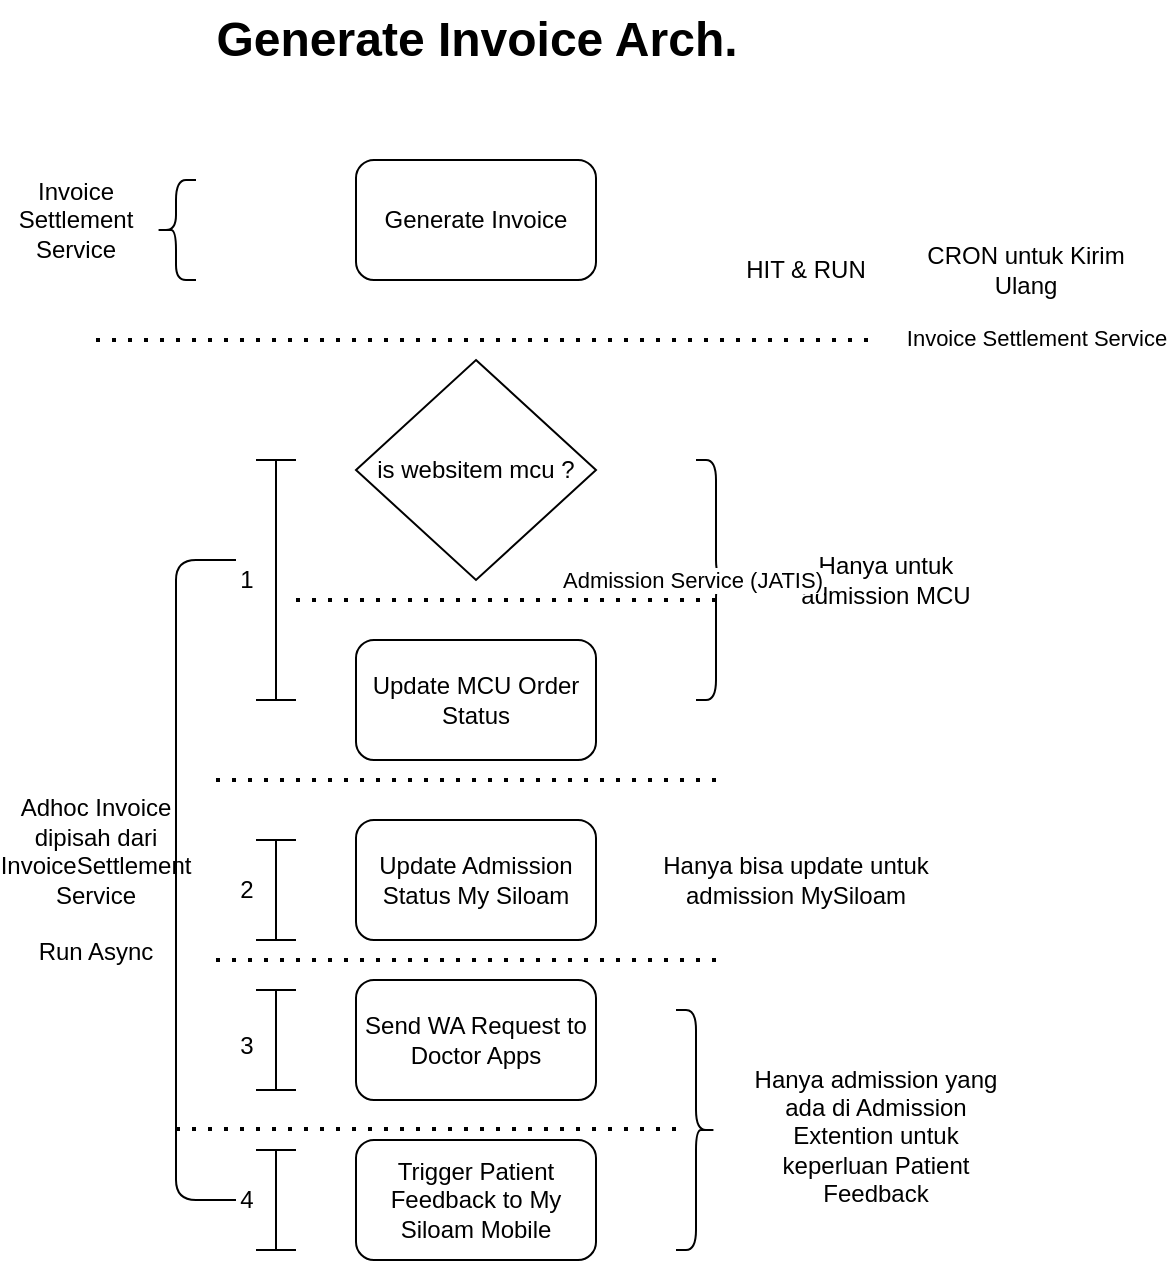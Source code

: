<mxfile version="21.3.2" type="github">
  <diagram name="Page-1" id="-bQITNwEt8oXKImr4OU_">
    <mxGraphModel dx="1120" dy="484" grid="1" gridSize="10" guides="1" tooltips="1" connect="1" arrows="1" fold="1" page="1" pageScale="1" pageWidth="850" pageHeight="1100" math="0" shadow="0">
      <root>
        <mxCell id="0" />
        <mxCell id="1" parent="0" />
        <mxCell id="LWrL7f0JecC553b1cTTo-1" value="Generate Invoice" style="rounded=1;whiteSpace=wrap;html=1;" vertex="1" parent="1">
          <mxGeometry x="180" y="100" width="120" height="60" as="geometry" />
        </mxCell>
        <mxCell id="LWrL7f0JecC553b1cTTo-2" value="Update MCU Order Status" style="rounded=1;whiteSpace=wrap;html=1;" vertex="1" parent="1">
          <mxGeometry x="180" y="340" width="120" height="60" as="geometry" />
        </mxCell>
        <mxCell id="LWrL7f0JecC553b1cTTo-3" value="is websitem mcu ?" style="rhombus;whiteSpace=wrap;html=1;" vertex="1" parent="1">
          <mxGeometry x="180" y="200" width="120" height="110" as="geometry" />
        </mxCell>
        <mxCell id="LWrL7f0JecC553b1cTTo-4" value="Update Admission Status My Siloam" style="rounded=1;whiteSpace=wrap;html=1;" vertex="1" parent="1">
          <mxGeometry x="180" y="430" width="120" height="60" as="geometry" />
        </mxCell>
        <mxCell id="LWrL7f0JecC553b1cTTo-5" value="Send WA Request to Doctor Apps" style="rounded=1;whiteSpace=wrap;html=1;" vertex="1" parent="1">
          <mxGeometry x="180" y="510" width="120" height="60" as="geometry" />
        </mxCell>
        <mxCell id="LWrL7f0JecC553b1cTTo-6" value="Trigger Patient Feedback to My Siloam Mobile" style="rounded=1;whiteSpace=wrap;html=1;" vertex="1" parent="1">
          <mxGeometry x="180" y="590" width="120" height="60" as="geometry" />
        </mxCell>
        <mxCell id="LWrL7f0JecC553b1cTTo-7" value="" style="shape=crossbar;whiteSpace=wrap;html=1;rounded=1;direction=south;" vertex="1" parent="1">
          <mxGeometry x="130" y="250" width="20" height="120" as="geometry" />
        </mxCell>
        <mxCell id="LWrL7f0JecC553b1cTTo-8" value="" style="shape=crossbar;whiteSpace=wrap;html=1;rounded=1;direction=south;" vertex="1" parent="1">
          <mxGeometry x="130" y="440" width="20" height="50" as="geometry" />
        </mxCell>
        <mxCell id="LWrL7f0JecC553b1cTTo-9" value="" style="shape=crossbar;whiteSpace=wrap;html=1;rounded=1;direction=south;" vertex="1" parent="1">
          <mxGeometry x="130" y="515" width="20" height="50" as="geometry" />
        </mxCell>
        <mxCell id="LWrL7f0JecC553b1cTTo-10" value="" style="shape=crossbar;whiteSpace=wrap;html=1;rounded=1;direction=south;" vertex="1" parent="1">
          <mxGeometry x="130" y="595" width="20" height="50" as="geometry" />
        </mxCell>
        <mxCell id="LWrL7f0JecC553b1cTTo-12" value="1" style="text;html=1;align=center;verticalAlign=middle;resizable=0;points=[];autosize=1;strokeColor=none;fillColor=none;" vertex="1" parent="1">
          <mxGeometry x="110" y="295" width="30" height="30" as="geometry" />
        </mxCell>
        <mxCell id="LWrL7f0JecC553b1cTTo-13" value="2&lt;br&gt;" style="text;html=1;align=center;verticalAlign=middle;resizable=0;points=[];autosize=1;strokeColor=none;fillColor=none;" vertex="1" parent="1">
          <mxGeometry x="110" y="450" width="30" height="30" as="geometry" />
        </mxCell>
        <mxCell id="LWrL7f0JecC553b1cTTo-14" value="3" style="text;html=1;align=center;verticalAlign=middle;resizable=0;points=[];autosize=1;strokeColor=none;fillColor=none;" vertex="1" parent="1">
          <mxGeometry x="110" y="528" width="30" height="30" as="geometry" />
        </mxCell>
        <mxCell id="LWrL7f0JecC553b1cTTo-15" value="4" style="text;html=1;align=center;verticalAlign=middle;resizable=0;points=[];autosize=1;strokeColor=none;fillColor=none;" vertex="1" parent="1">
          <mxGeometry x="110" y="605" width="30" height="30" as="geometry" />
        </mxCell>
        <mxCell id="LWrL7f0JecC553b1cTTo-16" value="" style="shape=curlyBracket;whiteSpace=wrap;html=1;rounded=1;labelPosition=left;verticalLabelPosition=middle;align=right;verticalAlign=middle;size=0;" vertex="1" parent="1">
          <mxGeometry x="90" y="300" width="30" height="320" as="geometry" />
        </mxCell>
        <mxCell id="LWrL7f0JecC553b1cTTo-19" value="Generate Invoice Arch." style="text;strokeColor=none;fillColor=none;html=1;fontSize=24;fontStyle=1;verticalAlign=middle;align=center;" vertex="1" parent="1">
          <mxGeometry x="190" y="20" width="100" height="40" as="geometry" />
        </mxCell>
        <mxCell id="LWrL7f0JecC553b1cTTo-20" value="Adhoc Invoice&lt;br&gt;dipisah dari InvoiceSettlement Service&lt;br&gt;&lt;br&gt;Run Async" style="text;html=1;strokeColor=none;fillColor=none;align=center;verticalAlign=middle;whiteSpace=wrap;rounded=0;" vertex="1" parent="1">
          <mxGeometry x="20" y="445" width="60" height="30" as="geometry" />
        </mxCell>
        <mxCell id="LWrL7f0JecC553b1cTTo-21" value="" style="shape=curlyBracket;whiteSpace=wrap;html=1;rounded=1;labelPosition=left;verticalLabelPosition=middle;align=right;verticalAlign=middle;" vertex="1" parent="1">
          <mxGeometry x="80" y="110" width="20" height="50" as="geometry" />
        </mxCell>
        <mxCell id="LWrL7f0JecC553b1cTTo-22" value="Invoice Settlement Service" style="text;html=1;strokeColor=none;fillColor=none;align=center;verticalAlign=middle;whiteSpace=wrap;rounded=0;" vertex="1" parent="1">
          <mxGeometry x="10" y="115" width="60" height="30" as="geometry" />
        </mxCell>
        <mxCell id="LWrL7f0JecC553b1cTTo-23" value="Hanya bisa update untuk admission MySiloam" style="text;html=1;strokeColor=none;fillColor=none;align=center;verticalAlign=middle;whiteSpace=wrap;rounded=0;" vertex="1" parent="1">
          <mxGeometry x="310" y="435" width="180" height="50" as="geometry" />
        </mxCell>
        <mxCell id="LWrL7f0JecC553b1cTTo-25" value="Hanya admission yang ada di Admission Extention untuk keperluan Patient Feedback&lt;br&gt;" style="text;html=1;strokeColor=none;fillColor=none;align=center;verticalAlign=middle;whiteSpace=wrap;rounded=0;" vertex="1" parent="1">
          <mxGeometry x="370" y="565" width="140" height="45" as="geometry" />
        </mxCell>
        <mxCell id="LWrL7f0JecC553b1cTTo-26" value="" style="shape=curlyBracket;whiteSpace=wrap;html=1;rounded=1;flipH=1;labelPosition=right;verticalLabelPosition=middle;align=left;verticalAlign=middle;" vertex="1" parent="1">
          <mxGeometry x="340" y="525" width="20" height="120" as="geometry" />
        </mxCell>
        <mxCell id="LWrL7f0JecC553b1cTTo-27" value="" style="shape=curlyBracket;whiteSpace=wrap;html=1;rounded=1;flipH=1;labelPosition=right;verticalLabelPosition=middle;align=left;verticalAlign=middle;" vertex="1" parent="1">
          <mxGeometry x="350" y="250" width="20" height="120" as="geometry" />
        </mxCell>
        <mxCell id="LWrL7f0JecC553b1cTTo-28" value="Hanya untuk admission MCU&lt;br&gt;" style="text;html=1;strokeColor=none;fillColor=none;align=center;verticalAlign=middle;whiteSpace=wrap;rounded=0;" vertex="1" parent="1">
          <mxGeometry x="390" y="295" width="110" height="30" as="geometry" />
        </mxCell>
        <mxCell id="LWrL7f0JecC553b1cTTo-31" value="" style="endArrow=none;dashed=1;html=1;dashPattern=1 3;strokeWidth=2;rounded=0;" edge="1" parent="1">
          <mxGeometry width="50" height="50" relative="1" as="geometry">
            <mxPoint x="50" y="190" as="sourcePoint" />
            <mxPoint x="440" y="190" as="targetPoint" />
          </mxGeometry>
        </mxCell>
        <mxCell id="LWrL7f0JecC553b1cTTo-37" value="Invoice Settlement Service&lt;br&gt;" style="edgeLabel;html=1;align=center;verticalAlign=middle;resizable=0;points=[];" vertex="1" connectable="0" parent="LWrL7f0JecC553b1cTTo-31">
          <mxGeometry x="0.323" y="1" relative="1" as="geometry">
            <mxPoint x="212" as="offset" />
          </mxGeometry>
        </mxCell>
        <mxCell id="LWrL7f0JecC553b1cTTo-32" value="" style="endArrow=none;dashed=1;html=1;dashPattern=1 3;strokeWidth=2;rounded=0;" edge="1" parent="1">
          <mxGeometry width="50" height="50" relative="1" as="geometry">
            <mxPoint x="150" y="320" as="sourcePoint" />
            <mxPoint x="360" y="320" as="targetPoint" />
          </mxGeometry>
        </mxCell>
        <mxCell id="LWrL7f0JecC553b1cTTo-38" value="Admission Service (JATIS)" style="edgeLabel;html=1;align=center;verticalAlign=middle;resizable=0;points=[];" vertex="1" connectable="0" parent="LWrL7f0JecC553b1cTTo-32">
          <mxGeometry x="0.632" y="4" relative="1" as="geometry">
            <mxPoint x="26" y="-6" as="offset" />
          </mxGeometry>
        </mxCell>
        <mxCell id="LWrL7f0JecC553b1cTTo-33" value="" style="endArrow=none;dashed=1;html=1;dashPattern=1 3;strokeWidth=2;rounded=0;" edge="1" parent="1">
          <mxGeometry width="50" height="50" relative="1" as="geometry">
            <mxPoint x="110" y="410" as="sourcePoint" />
            <mxPoint x="360" y="410" as="targetPoint" />
          </mxGeometry>
        </mxCell>
        <mxCell id="LWrL7f0JecC553b1cTTo-34" value="" style="endArrow=none;dashed=1;html=1;dashPattern=1 3;strokeWidth=2;rounded=0;" edge="1" parent="1">
          <mxGeometry width="50" height="50" relative="1" as="geometry">
            <mxPoint x="110" y="500" as="sourcePoint" />
            <mxPoint x="360" y="500" as="targetPoint" />
          </mxGeometry>
        </mxCell>
        <mxCell id="LWrL7f0JecC553b1cTTo-35" value="" style="endArrow=none;dashed=1;html=1;dashPattern=1 3;strokeWidth=2;rounded=0;" edge="1" parent="1">
          <mxGeometry width="50" height="50" relative="1" as="geometry">
            <mxPoint x="90" y="584.5" as="sourcePoint" />
            <mxPoint x="340" y="584.5" as="targetPoint" />
          </mxGeometry>
        </mxCell>
        <mxCell id="LWrL7f0JecC553b1cTTo-40" value="HIT &amp;amp; RUN&lt;br&gt;" style="text;html=1;strokeColor=none;fillColor=none;align=center;verticalAlign=middle;whiteSpace=wrap;rounded=0;" vertex="1" parent="1">
          <mxGeometry x="350" y="140" width="110" height="30" as="geometry" />
        </mxCell>
        <mxCell id="LWrL7f0JecC553b1cTTo-41" value="CRON untuk Kirim Ulang&lt;br&gt;" style="text;html=1;strokeColor=none;fillColor=none;align=center;verticalAlign=middle;whiteSpace=wrap;rounded=0;" vertex="1" parent="1">
          <mxGeometry x="460" y="140" width="110" height="30" as="geometry" />
        </mxCell>
      </root>
    </mxGraphModel>
  </diagram>
</mxfile>
